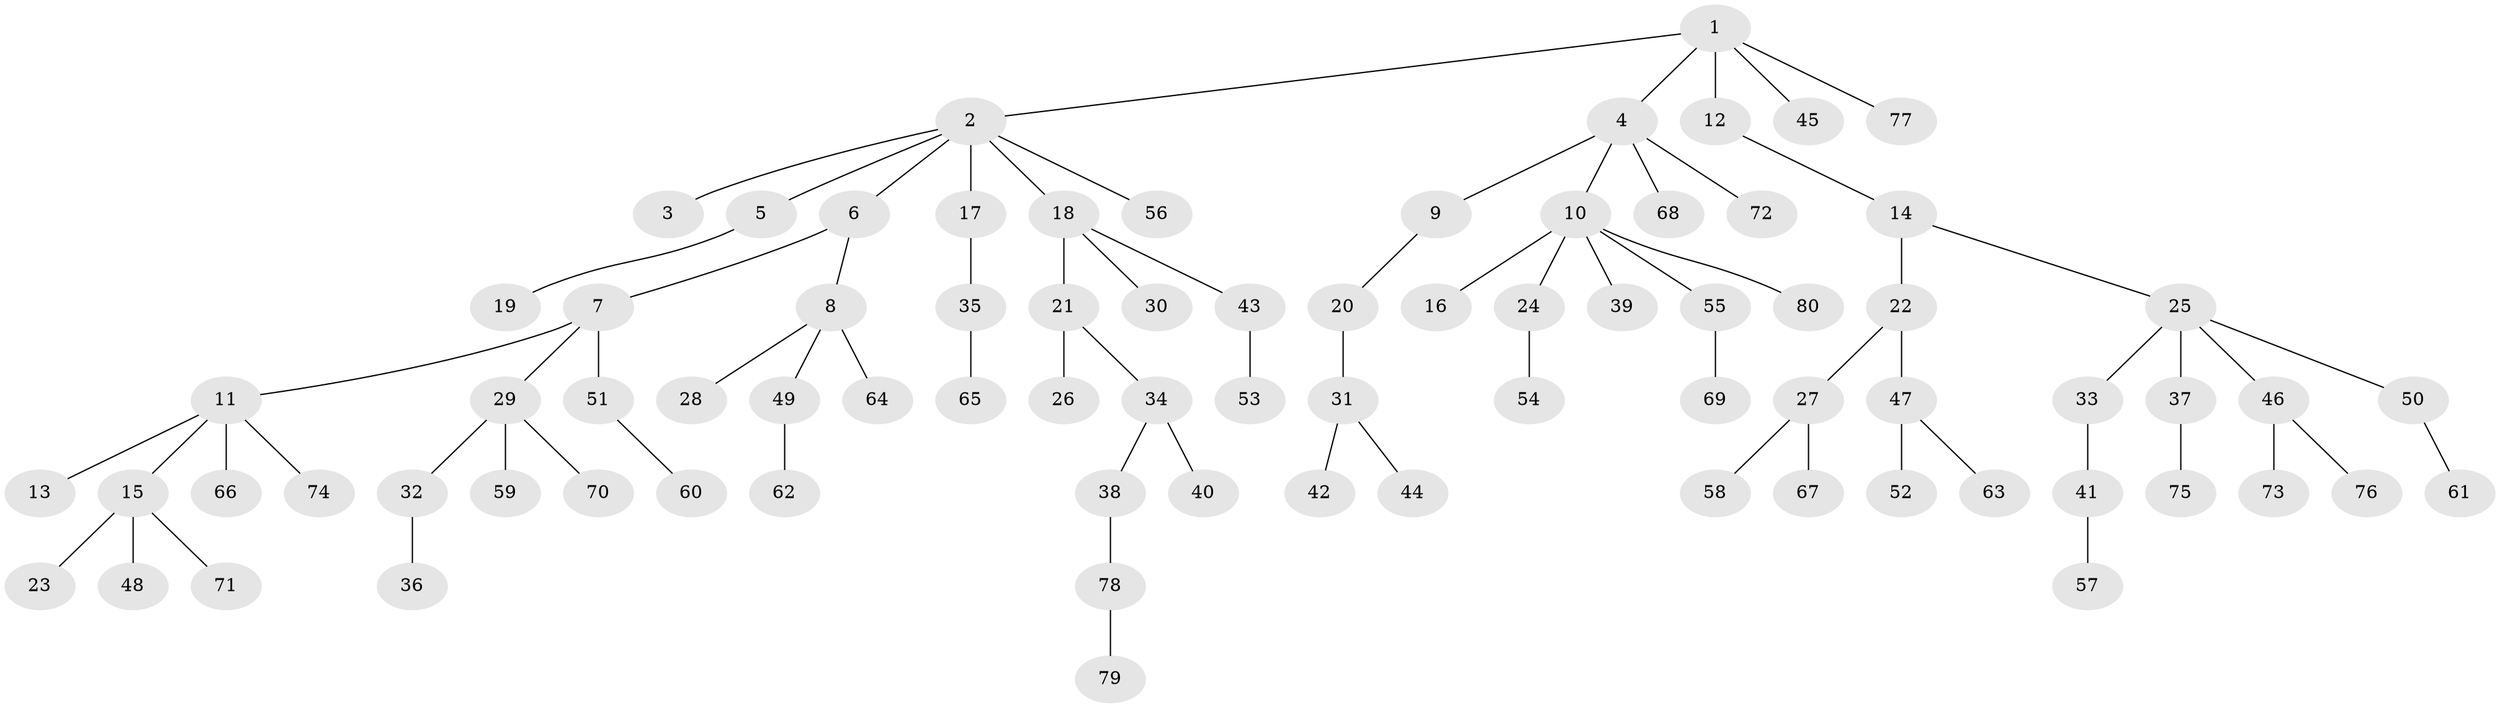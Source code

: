 // Generated by graph-tools (version 1.1) at 2025/50/03/09/25 03:50:15]
// undirected, 80 vertices, 79 edges
graph export_dot {
graph [start="1"]
  node [color=gray90,style=filled];
  1;
  2;
  3;
  4;
  5;
  6;
  7;
  8;
  9;
  10;
  11;
  12;
  13;
  14;
  15;
  16;
  17;
  18;
  19;
  20;
  21;
  22;
  23;
  24;
  25;
  26;
  27;
  28;
  29;
  30;
  31;
  32;
  33;
  34;
  35;
  36;
  37;
  38;
  39;
  40;
  41;
  42;
  43;
  44;
  45;
  46;
  47;
  48;
  49;
  50;
  51;
  52;
  53;
  54;
  55;
  56;
  57;
  58;
  59;
  60;
  61;
  62;
  63;
  64;
  65;
  66;
  67;
  68;
  69;
  70;
  71;
  72;
  73;
  74;
  75;
  76;
  77;
  78;
  79;
  80;
  1 -- 2;
  1 -- 4;
  1 -- 12;
  1 -- 45;
  1 -- 77;
  2 -- 3;
  2 -- 5;
  2 -- 6;
  2 -- 17;
  2 -- 18;
  2 -- 56;
  4 -- 9;
  4 -- 10;
  4 -- 68;
  4 -- 72;
  5 -- 19;
  6 -- 7;
  6 -- 8;
  7 -- 11;
  7 -- 29;
  7 -- 51;
  8 -- 28;
  8 -- 49;
  8 -- 64;
  9 -- 20;
  10 -- 16;
  10 -- 24;
  10 -- 39;
  10 -- 55;
  10 -- 80;
  11 -- 13;
  11 -- 15;
  11 -- 66;
  11 -- 74;
  12 -- 14;
  14 -- 22;
  14 -- 25;
  15 -- 23;
  15 -- 48;
  15 -- 71;
  17 -- 35;
  18 -- 21;
  18 -- 30;
  18 -- 43;
  20 -- 31;
  21 -- 26;
  21 -- 34;
  22 -- 27;
  22 -- 47;
  24 -- 54;
  25 -- 33;
  25 -- 37;
  25 -- 46;
  25 -- 50;
  27 -- 58;
  27 -- 67;
  29 -- 32;
  29 -- 59;
  29 -- 70;
  31 -- 42;
  31 -- 44;
  32 -- 36;
  33 -- 41;
  34 -- 38;
  34 -- 40;
  35 -- 65;
  37 -- 75;
  38 -- 78;
  41 -- 57;
  43 -- 53;
  46 -- 73;
  46 -- 76;
  47 -- 52;
  47 -- 63;
  49 -- 62;
  50 -- 61;
  51 -- 60;
  55 -- 69;
  78 -- 79;
}
